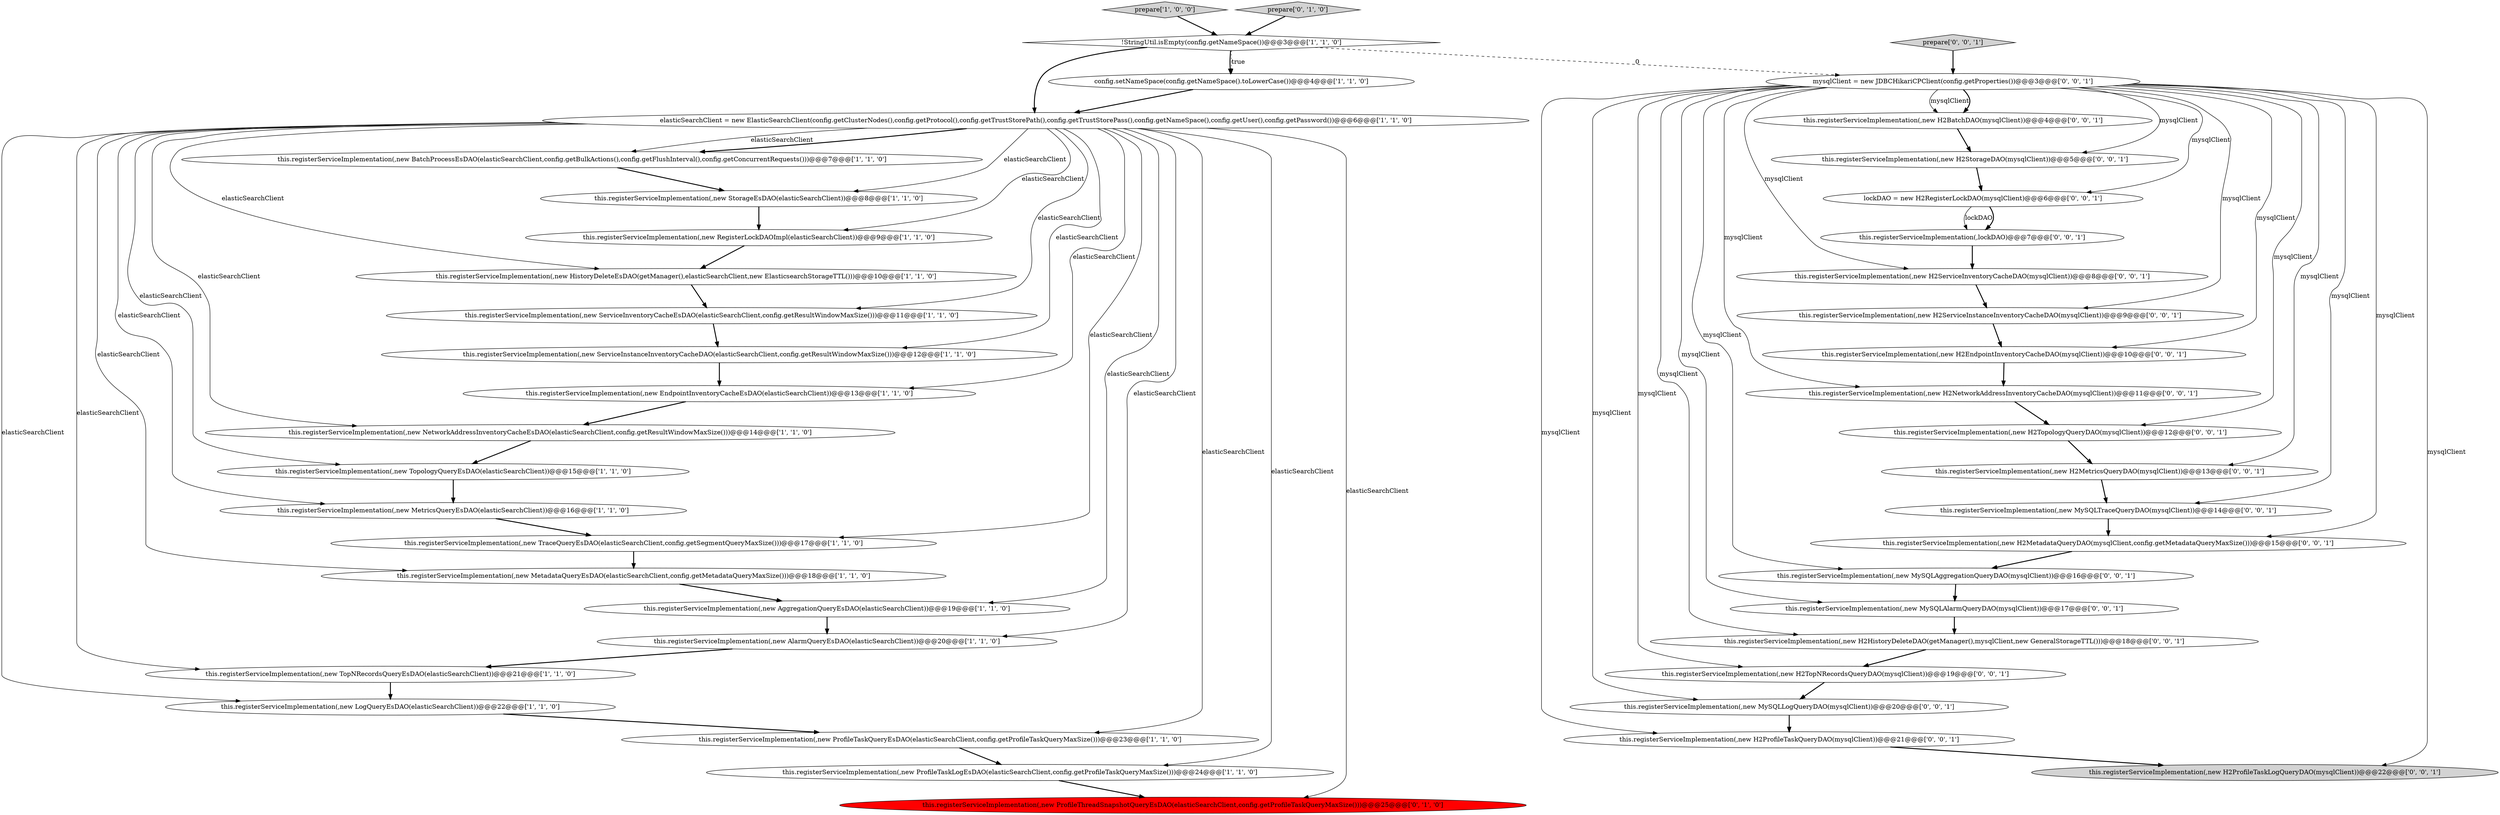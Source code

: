 digraph {
19 [style = filled, label = "this.registerServiceImplementation(,new RegisterLockDAOImpl(elasticSearchClient))@@@9@@@['1', '1', '0']", fillcolor = white, shape = ellipse image = "AAA0AAABBB1BBB"];
35 [style = filled, label = "this.registerServiceImplementation(,new H2TopNRecordsQueryDAO(mysqlClient))@@@19@@@['0', '0', '1']", fillcolor = white, shape = ellipse image = "AAA0AAABBB3BBB"];
20 [style = filled, label = "elasticSearchClient = new ElasticSearchClient(config.getClusterNodes(),config.getProtocol(),config.getTrustStorePath(),config.getTrustStorePass(),config.getNameSpace(),config.getUser(),config.getPassword())@@@6@@@['1', '1', '0']", fillcolor = white, shape = ellipse image = "AAA0AAABBB1BBB"];
31 [style = filled, label = "lockDAO = new H2RegisterLockDAO(mysqlClient)@@@6@@@['0', '0', '1']", fillcolor = white, shape = ellipse image = "AAA0AAABBB3BBB"];
15 [style = filled, label = "this.registerServiceImplementation(,new BatchProcessEsDAO(elasticSearchClient,config.getBulkActions(),config.getFlushInterval(),config.getConcurrentRequests()))@@@7@@@['1', '1', '0']", fillcolor = white, shape = ellipse image = "AAA0AAABBB1BBB"];
5 [style = filled, label = "this.registerServiceImplementation(,new NetworkAddressInventoryCacheEsDAO(elasticSearchClient,config.getResultWindowMaxSize()))@@@14@@@['1', '1', '0']", fillcolor = white, shape = ellipse image = "AAA0AAABBB1BBB"];
17 [style = filled, label = "prepare['1', '0', '0']", fillcolor = lightgray, shape = diamond image = "AAA0AAABBB1BBB"];
8 [style = filled, label = "this.registerServiceImplementation(,new ProfileTaskLogEsDAO(elasticSearchClient,config.getProfileTaskQueryMaxSize()))@@@24@@@['1', '1', '0']", fillcolor = white, shape = ellipse image = "AAA0AAABBB1BBB"];
22 [style = filled, label = "prepare['0', '1', '0']", fillcolor = lightgray, shape = diamond image = "AAA0AAABBB2BBB"];
37 [style = filled, label = "this.registerServiceImplementation(,new H2ProfileTaskLogQueryDAO(mysqlClient))@@@22@@@['0', '0', '1']", fillcolor = lightgray, shape = ellipse image = "AAA0AAABBB3BBB"];
41 [style = filled, label = "mysqlClient = new JDBCHikariCPClient(config.getProperties())@@@3@@@['0', '0', '1']", fillcolor = white, shape = ellipse image = "AAA0AAABBB3BBB"];
40 [style = filled, label = "this.registerServiceImplementation(,new MySQLAlarmQueryDAO(mysqlClient))@@@17@@@['0', '0', '1']", fillcolor = white, shape = ellipse image = "AAA0AAABBB3BBB"];
23 [style = filled, label = "this.registerServiceImplementation(,new ProfileThreadSnapshotQueryEsDAO(elasticSearchClient,config.getProfileTaskQueryMaxSize()))@@@25@@@['0', '1', '0']", fillcolor = red, shape = ellipse image = "AAA1AAABBB2BBB"];
7 [style = filled, label = "this.registerServiceImplementation(,new TopNRecordsQueryEsDAO(elasticSearchClient))@@@21@@@['1', '1', '0']", fillcolor = white, shape = ellipse image = "AAA0AAABBB1BBB"];
10 [style = filled, label = "this.registerServiceImplementation(,new AggregationQueryEsDAO(elasticSearchClient))@@@19@@@['1', '1', '0']", fillcolor = white, shape = ellipse image = "AAA0AAABBB1BBB"];
25 [style = filled, label = "this.registerServiceImplementation(,new MySQLLogQueryDAO(mysqlClient))@@@20@@@['0', '0', '1']", fillcolor = white, shape = ellipse image = "AAA0AAABBB3BBB"];
38 [style = filled, label = "this.registerServiceImplementation(,new H2NetworkAddressInventoryCacheDAO(mysqlClient))@@@11@@@['0', '0', '1']", fillcolor = white, shape = ellipse image = "AAA0AAABBB3BBB"];
29 [style = filled, label = "this.registerServiceImplementation(,new MySQLAggregationQueryDAO(mysqlClient))@@@16@@@['0', '0', '1']", fillcolor = white, shape = ellipse image = "AAA0AAABBB3BBB"];
30 [style = filled, label = "this.registerServiceImplementation(,new H2HistoryDeleteDAO(getManager(),mysqlClient,new GeneralStorageTTL()))@@@18@@@['0', '0', '1']", fillcolor = white, shape = ellipse image = "AAA0AAABBB3BBB"];
12 [style = filled, label = "this.registerServiceImplementation(,new ServiceInstanceInventoryCacheDAO(elasticSearchClient,config.getResultWindowMaxSize()))@@@12@@@['1', '1', '0']", fillcolor = white, shape = ellipse image = "AAA0AAABBB1BBB"];
6 [style = filled, label = "this.registerServiceImplementation(,new TraceQueryEsDAO(elasticSearchClient,config.getSegmentQueryMaxSize()))@@@17@@@['1', '1', '0']", fillcolor = white, shape = ellipse image = "AAA0AAABBB1BBB"];
14 [style = filled, label = "!StringUtil.isEmpty(config.getNameSpace())@@@3@@@['1', '1', '0']", fillcolor = white, shape = diamond image = "AAA0AAABBB1BBB"];
3 [style = filled, label = "this.registerServiceImplementation(,new MetadataQueryEsDAO(elasticSearchClient,config.getMetadataQueryMaxSize()))@@@18@@@['1', '1', '0']", fillcolor = white, shape = ellipse image = "AAA0AAABBB1BBB"];
34 [style = filled, label = "this.registerServiceImplementation(,new H2ServiceInventoryCacheDAO(mysqlClient))@@@8@@@['0', '0', '1']", fillcolor = white, shape = ellipse image = "AAA0AAABBB3BBB"];
2 [style = filled, label = "this.registerServiceImplementation(,new HistoryDeleteEsDAO(getManager(),elasticSearchClient,new ElasticsearchStorageTTL()))@@@10@@@['1', '1', '0']", fillcolor = white, shape = ellipse image = "AAA0AAABBB1BBB"];
26 [style = filled, label = "this.registerServiceImplementation(,new H2MetadataQueryDAO(mysqlClient,config.getMetadataQueryMaxSize()))@@@15@@@['0', '0', '1']", fillcolor = white, shape = ellipse image = "AAA0AAABBB3BBB"];
32 [style = filled, label = "this.registerServiceImplementation(,new H2StorageDAO(mysqlClient))@@@5@@@['0', '0', '1']", fillcolor = white, shape = ellipse image = "AAA0AAABBB3BBB"];
36 [style = filled, label = "this.registerServiceImplementation(,new H2BatchDAO(mysqlClient))@@@4@@@['0', '0', '1']", fillcolor = white, shape = ellipse image = "AAA0AAABBB3BBB"];
33 [style = filled, label = "this.registerServiceImplementation(,lockDAO)@@@7@@@['0', '0', '1']", fillcolor = white, shape = ellipse image = "AAA0AAABBB3BBB"];
28 [style = filled, label = "prepare['0', '0', '1']", fillcolor = lightgray, shape = diamond image = "AAA0AAABBB3BBB"];
0 [style = filled, label = "config.setNameSpace(config.getNameSpace().toLowerCase())@@@4@@@['1', '1', '0']", fillcolor = white, shape = ellipse image = "AAA0AAABBB1BBB"];
42 [style = filled, label = "this.registerServiceImplementation(,new H2EndpointInventoryCacheDAO(mysqlClient))@@@10@@@['0', '0', '1']", fillcolor = white, shape = ellipse image = "AAA0AAABBB3BBB"];
4 [style = filled, label = "this.registerServiceImplementation(,new LogQueryEsDAO(elasticSearchClient))@@@22@@@['1', '1', '0']", fillcolor = white, shape = ellipse image = "AAA0AAABBB1BBB"];
11 [style = filled, label = "this.registerServiceImplementation(,new ServiceInventoryCacheEsDAO(elasticSearchClient,config.getResultWindowMaxSize()))@@@11@@@['1', '1', '0']", fillcolor = white, shape = ellipse image = "AAA0AAABBB1BBB"];
43 [style = filled, label = "this.registerServiceImplementation(,new H2MetricsQueryDAO(mysqlClient))@@@13@@@['0', '0', '1']", fillcolor = white, shape = ellipse image = "AAA0AAABBB3BBB"];
16 [style = filled, label = "this.registerServiceImplementation(,new AlarmQueryEsDAO(elasticSearchClient))@@@20@@@['1', '1', '0']", fillcolor = white, shape = ellipse image = "AAA0AAABBB1BBB"];
44 [style = filled, label = "this.registerServiceImplementation(,new H2ProfileTaskQueryDAO(mysqlClient))@@@21@@@['0', '0', '1']", fillcolor = white, shape = ellipse image = "AAA0AAABBB3BBB"];
1 [style = filled, label = "this.registerServiceImplementation(,new ProfileTaskQueryEsDAO(elasticSearchClient,config.getProfileTaskQueryMaxSize()))@@@23@@@['1', '1', '0']", fillcolor = white, shape = ellipse image = "AAA0AAABBB1BBB"];
18 [style = filled, label = "this.registerServiceImplementation(,new StorageEsDAO(elasticSearchClient))@@@8@@@['1', '1', '0']", fillcolor = white, shape = ellipse image = "AAA0AAABBB1BBB"];
13 [style = filled, label = "this.registerServiceImplementation(,new MetricsQueryEsDAO(elasticSearchClient))@@@16@@@['1', '1', '0']", fillcolor = white, shape = ellipse image = "AAA0AAABBB1BBB"];
9 [style = filled, label = "this.registerServiceImplementation(,new EndpointInventoryCacheEsDAO(elasticSearchClient))@@@13@@@['1', '1', '0']", fillcolor = white, shape = ellipse image = "AAA0AAABBB1BBB"];
39 [style = filled, label = "this.registerServiceImplementation(,new MySQLTraceQueryDAO(mysqlClient))@@@14@@@['0', '0', '1']", fillcolor = white, shape = ellipse image = "AAA0AAABBB3BBB"];
24 [style = filled, label = "this.registerServiceImplementation(,new H2TopologyQueryDAO(mysqlClient))@@@12@@@['0', '0', '1']", fillcolor = white, shape = ellipse image = "AAA0AAABBB3BBB"];
27 [style = filled, label = "this.registerServiceImplementation(,new H2ServiceInstanceInventoryCacheDAO(mysqlClient))@@@9@@@['0', '0', '1']", fillcolor = white, shape = ellipse image = "AAA0AAABBB3BBB"];
21 [style = filled, label = "this.registerServiceImplementation(,new TopologyQueryEsDAO(elasticSearchClient))@@@15@@@['1', '1', '0']", fillcolor = white, shape = ellipse image = "AAA0AAABBB1BBB"];
41->37 [style = solid, label="mysqlClient"];
6->3 [style = bold, label=""];
20->4 [style = solid, label="elasticSearchClient"];
41->42 [style = solid, label="mysqlClient"];
41->26 [style = solid, label="mysqlClient"];
1->8 [style = bold, label=""];
41->24 [style = solid, label="mysqlClient"];
41->44 [style = solid, label="mysqlClient"];
8->23 [style = bold, label=""];
20->18 [style = solid, label="elasticSearchClient"];
14->0 [style = dotted, label="true"];
38->24 [style = bold, label=""];
41->31 [style = solid, label="mysqlClient"];
20->5 [style = solid, label="elasticSearchClient"];
26->29 [style = bold, label=""];
41->32 [style = solid, label="mysqlClient"];
16->7 [style = bold, label=""];
18->19 [style = bold, label=""];
31->33 [style = solid, label="lockDAO"];
36->32 [style = bold, label=""];
20->23 [style = solid, label="elasticSearchClient"];
41->30 [style = solid, label="mysqlClient"];
11->12 [style = bold, label=""];
20->19 [style = solid, label="elasticSearchClient"];
20->12 [style = solid, label="elasticSearchClient"];
19->2 [style = bold, label=""];
7->4 [style = bold, label=""];
20->9 [style = solid, label="elasticSearchClient"];
24->43 [style = bold, label=""];
20->10 [style = solid, label="elasticSearchClient"];
12->9 [style = bold, label=""];
15->18 [style = bold, label=""];
39->26 [style = bold, label=""];
25->44 [style = bold, label=""];
41->43 [style = solid, label="mysqlClient"];
28->41 [style = bold, label=""];
14->41 [style = dashed, label="0"];
27->42 [style = bold, label=""];
35->25 [style = bold, label=""];
20->3 [style = solid, label="elasticSearchClient"];
20->16 [style = solid, label="elasticSearchClient"];
41->25 [style = solid, label="mysqlClient"];
5->21 [style = bold, label=""];
3->10 [style = bold, label=""];
20->2 [style = solid, label="elasticSearchClient"];
41->38 [style = solid, label="mysqlClient"];
41->36 [style = solid, label="mysqlClient"];
41->36 [style = bold, label=""];
20->21 [style = solid, label="elasticSearchClient"];
41->39 [style = solid, label="mysqlClient"];
30->35 [style = bold, label=""];
20->6 [style = solid, label="elasticSearchClient"];
14->0 [style = bold, label=""];
10->16 [style = bold, label=""];
17->14 [style = bold, label=""];
31->33 [style = bold, label=""];
20->13 [style = solid, label="elasticSearchClient"];
9->5 [style = bold, label=""];
20->1 [style = solid, label="elasticSearchClient"];
29->40 [style = bold, label=""];
0->20 [style = bold, label=""];
40->30 [style = bold, label=""];
4->1 [style = bold, label=""];
44->37 [style = bold, label=""];
20->8 [style = solid, label="elasticSearchClient"];
41->27 [style = solid, label="mysqlClient"];
41->35 [style = solid, label="mysqlClient"];
13->6 [style = bold, label=""];
20->15 [style = solid, label="elasticSearchClient"];
22->14 [style = bold, label=""];
20->11 [style = solid, label="elasticSearchClient"];
41->34 [style = solid, label="mysqlClient"];
20->15 [style = bold, label=""];
33->34 [style = bold, label=""];
43->39 [style = bold, label=""];
41->29 [style = solid, label="mysqlClient"];
2->11 [style = bold, label=""];
32->31 [style = bold, label=""];
42->38 [style = bold, label=""];
41->40 [style = solid, label="mysqlClient"];
14->20 [style = bold, label=""];
21->13 [style = bold, label=""];
34->27 [style = bold, label=""];
20->7 [style = solid, label="elasticSearchClient"];
}
